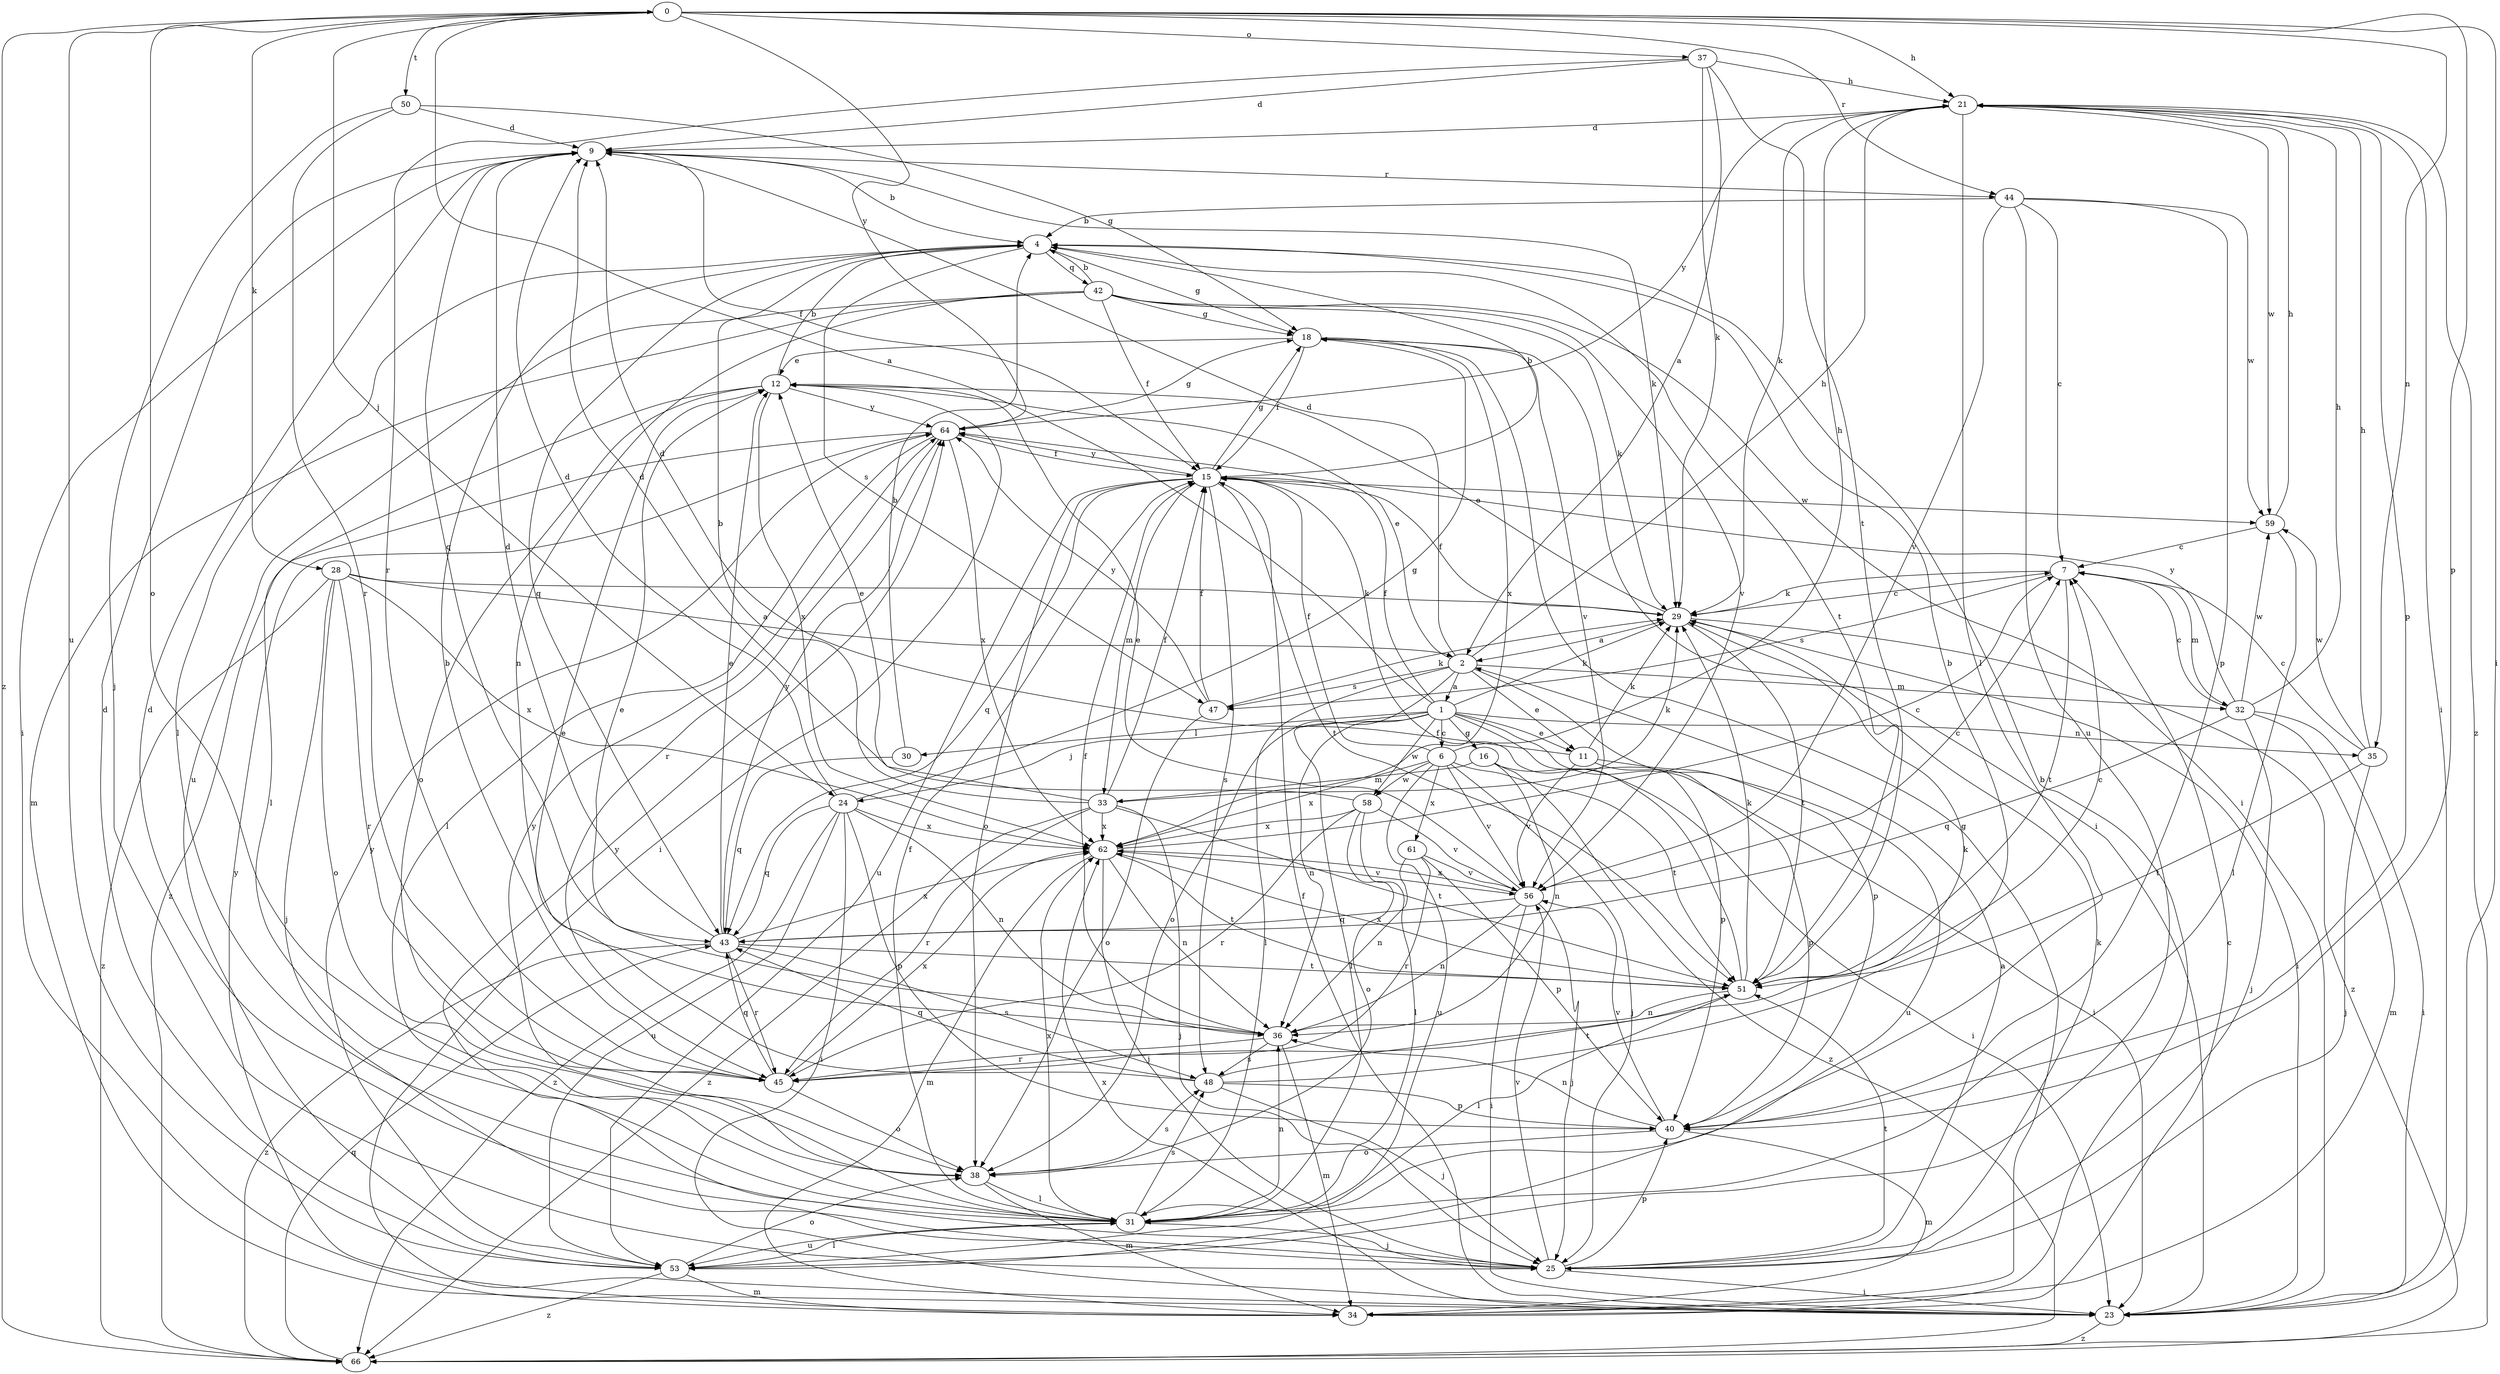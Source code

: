 strict digraph  {
0;
1;
2;
4;
6;
7;
9;
11;
12;
15;
16;
18;
21;
23;
24;
25;
28;
29;
30;
31;
32;
33;
34;
35;
36;
37;
38;
40;
42;
43;
44;
45;
47;
48;
50;
51;
53;
56;
58;
59;
61;
62;
64;
66;
0 -> 21  [label=h];
0 -> 23  [label=i];
0 -> 24  [label=j];
0 -> 28  [label=k];
0 -> 35  [label=n];
0 -> 37  [label=o];
0 -> 38  [label=o];
0 -> 40  [label=p];
0 -> 44  [label=r];
0 -> 50  [label=t];
0 -> 53  [label=u];
0 -> 64  [label=y];
0 -> 66  [label=z];
1 -> 0  [label=a];
1 -> 6  [label=c];
1 -> 11  [label=e];
1 -> 15  [label=f];
1 -> 16  [label=g];
1 -> 23  [label=i];
1 -> 24  [label=j];
1 -> 29  [label=k];
1 -> 30  [label=l];
1 -> 31  [label=l];
1 -> 35  [label=n];
1 -> 36  [label=n];
1 -> 40  [label=p];
1 -> 58  [label=w];
2 -> 1  [label=a];
2 -> 9  [label=d];
2 -> 11  [label=e];
2 -> 12  [label=e];
2 -> 21  [label=h];
2 -> 31  [label=l];
2 -> 32  [label=m];
2 -> 38  [label=o];
2 -> 40  [label=p];
2 -> 47  [label=s];
4 -> 18  [label=g];
4 -> 31  [label=l];
4 -> 42  [label=q];
4 -> 43  [label=q];
4 -> 47  [label=s];
4 -> 51  [label=t];
6 -> 15  [label=f];
6 -> 21  [label=h];
6 -> 25  [label=j];
6 -> 51  [label=t];
6 -> 53  [label=u];
6 -> 56  [label=v];
6 -> 58  [label=w];
6 -> 61  [label=x];
6 -> 62  [label=x];
7 -> 29  [label=k];
7 -> 32  [label=m];
7 -> 47  [label=s];
7 -> 51  [label=t];
9 -> 4  [label=b];
9 -> 15  [label=f];
9 -> 23  [label=i];
9 -> 29  [label=k];
9 -> 43  [label=q];
9 -> 44  [label=r];
11 -> 9  [label=d];
11 -> 29  [label=k];
11 -> 40  [label=p];
11 -> 53  [label=u];
11 -> 56  [label=v];
12 -> 4  [label=b];
12 -> 23  [label=i];
12 -> 31  [label=l];
12 -> 38  [label=o];
12 -> 62  [label=x];
12 -> 64  [label=y];
15 -> 4  [label=b];
15 -> 18  [label=g];
15 -> 33  [label=m];
15 -> 38  [label=o];
15 -> 43  [label=q];
15 -> 48  [label=s];
15 -> 51  [label=t];
15 -> 53  [label=u];
15 -> 59  [label=w];
15 -> 64  [label=y];
16 -> 23  [label=i];
16 -> 33  [label=m];
16 -> 36  [label=n];
16 -> 66  [label=z];
18 -> 12  [label=e];
18 -> 15  [label=f];
18 -> 23  [label=i];
18 -> 56  [label=v];
18 -> 62  [label=x];
21 -> 9  [label=d];
21 -> 23  [label=i];
21 -> 29  [label=k];
21 -> 31  [label=l];
21 -> 40  [label=p];
21 -> 59  [label=w];
21 -> 64  [label=y];
21 -> 66  [label=z];
23 -> 15  [label=f];
23 -> 62  [label=x];
23 -> 66  [label=z];
24 -> 9  [label=d];
24 -> 18  [label=g];
24 -> 23  [label=i];
24 -> 36  [label=n];
24 -> 40  [label=p];
24 -> 43  [label=q];
24 -> 53  [label=u];
24 -> 62  [label=x];
24 -> 66  [label=z];
25 -> 2  [label=a];
25 -> 9  [label=d];
25 -> 23  [label=i];
25 -> 29  [label=k];
25 -> 40  [label=p];
25 -> 51  [label=t];
25 -> 56  [label=v];
25 -> 64  [label=y];
28 -> 2  [label=a];
28 -> 25  [label=j];
28 -> 29  [label=k];
28 -> 38  [label=o];
28 -> 45  [label=r];
28 -> 62  [label=x];
28 -> 66  [label=z];
29 -> 2  [label=a];
29 -> 7  [label=c];
29 -> 12  [label=e];
29 -> 15  [label=f];
29 -> 23  [label=i];
29 -> 51  [label=t];
29 -> 66  [label=z];
30 -> 4  [label=b];
30 -> 43  [label=q];
31 -> 15  [label=f];
31 -> 25  [label=j];
31 -> 36  [label=n];
31 -> 48  [label=s];
31 -> 53  [label=u];
31 -> 62  [label=x];
31 -> 64  [label=y];
32 -> 7  [label=c];
32 -> 21  [label=h];
32 -> 23  [label=i];
32 -> 25  [label=j];
32 -> 34  [label=m];
32 -> 43  [label=q];
32 -> 59  [label=w];
32 -> 64  [label=y];
33 -> 4  [label=b];
33 -> 12  [label=e];
33 -> 15  [label=f];
33 -> 25  [label=j];
33 -> 29  [label=k];
33 -> 45  [label=r];
33 -> 51  [label=t];
33 -> 62  [label=x];
33 -> 66  [label=z];
34 -> 4  [label=b];
34 -> 7  [label=c];
34 -> 18  [label=g];
34 -> 64  [label=y];
35 -> 7  [label=c];
35 -> 21  [label=h];
35 -> 25  [label=j];
35 -> 51  [label=t];
35 -> 59  [label=w];
36 -> 12  [label=e];
36 -> 15  [label=f];
36 -> 34  [label=m];
36 -> 45  [label=r];
36 -> 48  [label=s];
37 -> 2  [label=a];
37 -> 9  [label=d];
37 -> 21  [label=h];
37 -> 29  [label=k];
37 -> 45  [label=r];
37 -> 51  [label=t];
38 -> 31  [label=l];
38 -> 34  [label=m];
38 -> 48  [label=s];
40 -> 34  [label=m];
40 -> 36  [label=n];
40 -> 38  [label=o];
40 -> 56  [label=v];
42 -> 4  [label=b];
42 -> 15  [label=f];
42 -> 18  [label=g];
42 -> 23  [label=i];
42 -> 29  [label=k];
42 -> 34  [label=m];
42 -> 36  [label=n];
42 -> 53  [label=u];
42 -> 56  [label=v];
43 -> 9  [label=d];
43 -> 12  [label=e];
43 -> 45  [label=r];
43 -> 48  [label=s];
43 -> 51  [label=t];
43 -> 62  [label=x];
43 -> 64  [label=y];
43 -> 66  [label=z];
44 -> 4  [label=b];
44 -> 7  [label=c];
44 -> 40  [label=p];
44 -> 53  [label=u];
44 -> 56  [label=v];
44 -> 59  [label=w];
45 -> 4  [label=b];
45 -> 29  [label=k];
45 -> 38  [label=o];
45 -> 43  [label=q];
45 -> 62  [label=x];
47 -> 15  [label=f];
47 -> 29  [label=k];
47 -> 38  [label=o];
47 -> 64  [label=y];
48 -> 4  [label=b];
48 -> 12  [label=e];
48 -> 25  [label=j];
48 -> 40  [label=p];
48 -> 43  [label=q];
48 -> 51  [label=t];
50 -> 9  [label=d];
50 -> 18  [label=g];
50 -> 25  [label=j];
50 -> 45  [label=r];
51 -> 7  [label=c];
51 -> 15  [label=f];
51 -> 29  [label=k];
51 -> 31  [label=l];
51 -> 36  [label=n];
51 -> 62  [label=x];
53 -> 9  [label=d];
53 -> 31  [label=l];
53 -> 34  [label=m];
53 -> 38  [label=o];
53 -> 64  [label=y];
53 -> 66  [label=z];
56 -> 7  [label=c];
56 -> 12  [label=e];
56 -> 23  [label=i];
56 -> 25  [label=j];
56 -> 36  [label=n];
56 -> 43  [label=q];
56 -> 62  [label=x];
58 -> 9  [label=d];
58 -> 31  [label=l];
58 -> 38  [label=o];
58 -> 45  [label=r];
58 -> 56  [label=v];
58 -> 62  [label=x];
59 -> 7  [label=c];
59 -> 21  [label=h];
59 -> 31  [label=l];
61 -> 36  [label=n];
61 -> 40  [label=p];
61 -> 45  [label=r];
61 -> 56  [label=v];
62 -> 7  [label=c];
62 -> 25  [label=j];
62 -> 34  [label=m];
62 -> 36  [label=n];
62 -> 51  [label=t];
62 -> 56  [label=v];
64 -> 15  [label=f];
64 -> 18  [label=g];
64 -> 31  [label=l];
64 -> 45  [label=r];
64 -> 62  [label=x];
64 -> 66  [label=z];
66 -> 43  [label=q];
}
